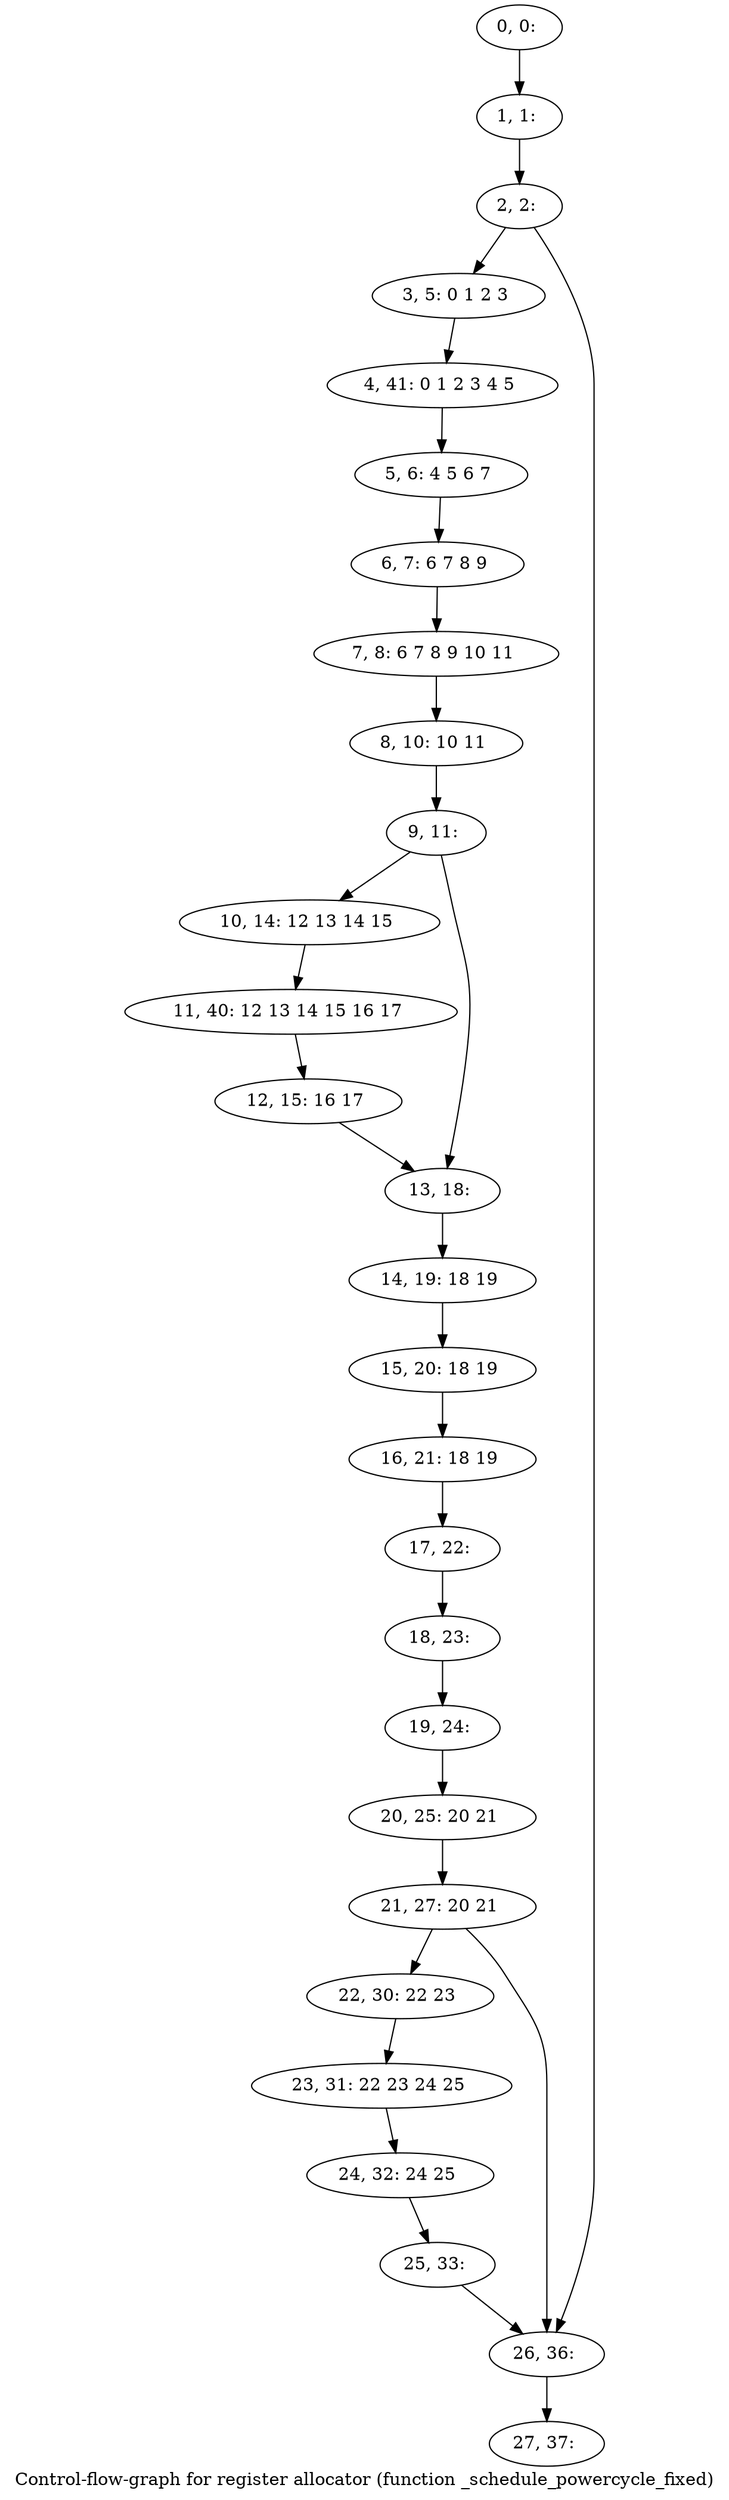 digraph G {
graph [label="Control-flow-graph for register allocator (function _schedule_powercycle_fixed)"]
0[label="0, 0: "];
1[label="1, 1: "];
2[label="2, 2: "];
3[label="3, 5: 0 1 2 3 "];
4[label="4, 41: 0 1 2 3 4 5 "];
5[label="5, 6: 4 5 6 7 "];
6[label="6, 7: 6 7 8 9 "];
7[label="7, 8: 6 7 8 9 10 11 "];
8[label="8, 10: 10 11 "];
9[label="9, 11: "];
10[label="10, 14: 12 13 14 15 "];
11[label="11, 40: 12 13 14 15 16 17 "];
12[label="12, 15: 16 17 "];
13[label="13, 18: "];
14[label="14, 19: 18 19 "];
15[label="15, 20: 18 19 "];
16[label="16, 21: 18 19 "];
17[label="17, 22: "];
18[label="18, 23: "];
19[label="19, 24: "];
20[label="20, 25: 20 21 "];
21[label="21, 27: 20 21 "];
22[label="22, 30: 22 23 "];
23[label="23, 31: 22 23 24 25 "];
24[label="24, 32: 24 25 "];
25[label="25, 33: "];
26[label="26, 36: "];
27[label="27, 37: "];
0->1 ;
1->2 ;
2->3 ;
2->26 ;
3->4 ;
4->5 ;
5->6 ;
6->7 ;
7->8 ;
8->9 ;
9->10 ;
9->13 ;
10->11 ;
11->12 ;
12->13 ;
13->14 ;
14->15 ;
15->16 ;
16->17 ;
17->18 ;
18->19 ;
19->20 ;
20->21 ;
21->22 ;
21->26 ;
22->23 ;
23->24 ;
24->25 ;
25->26 ;
26->27 ;
}
